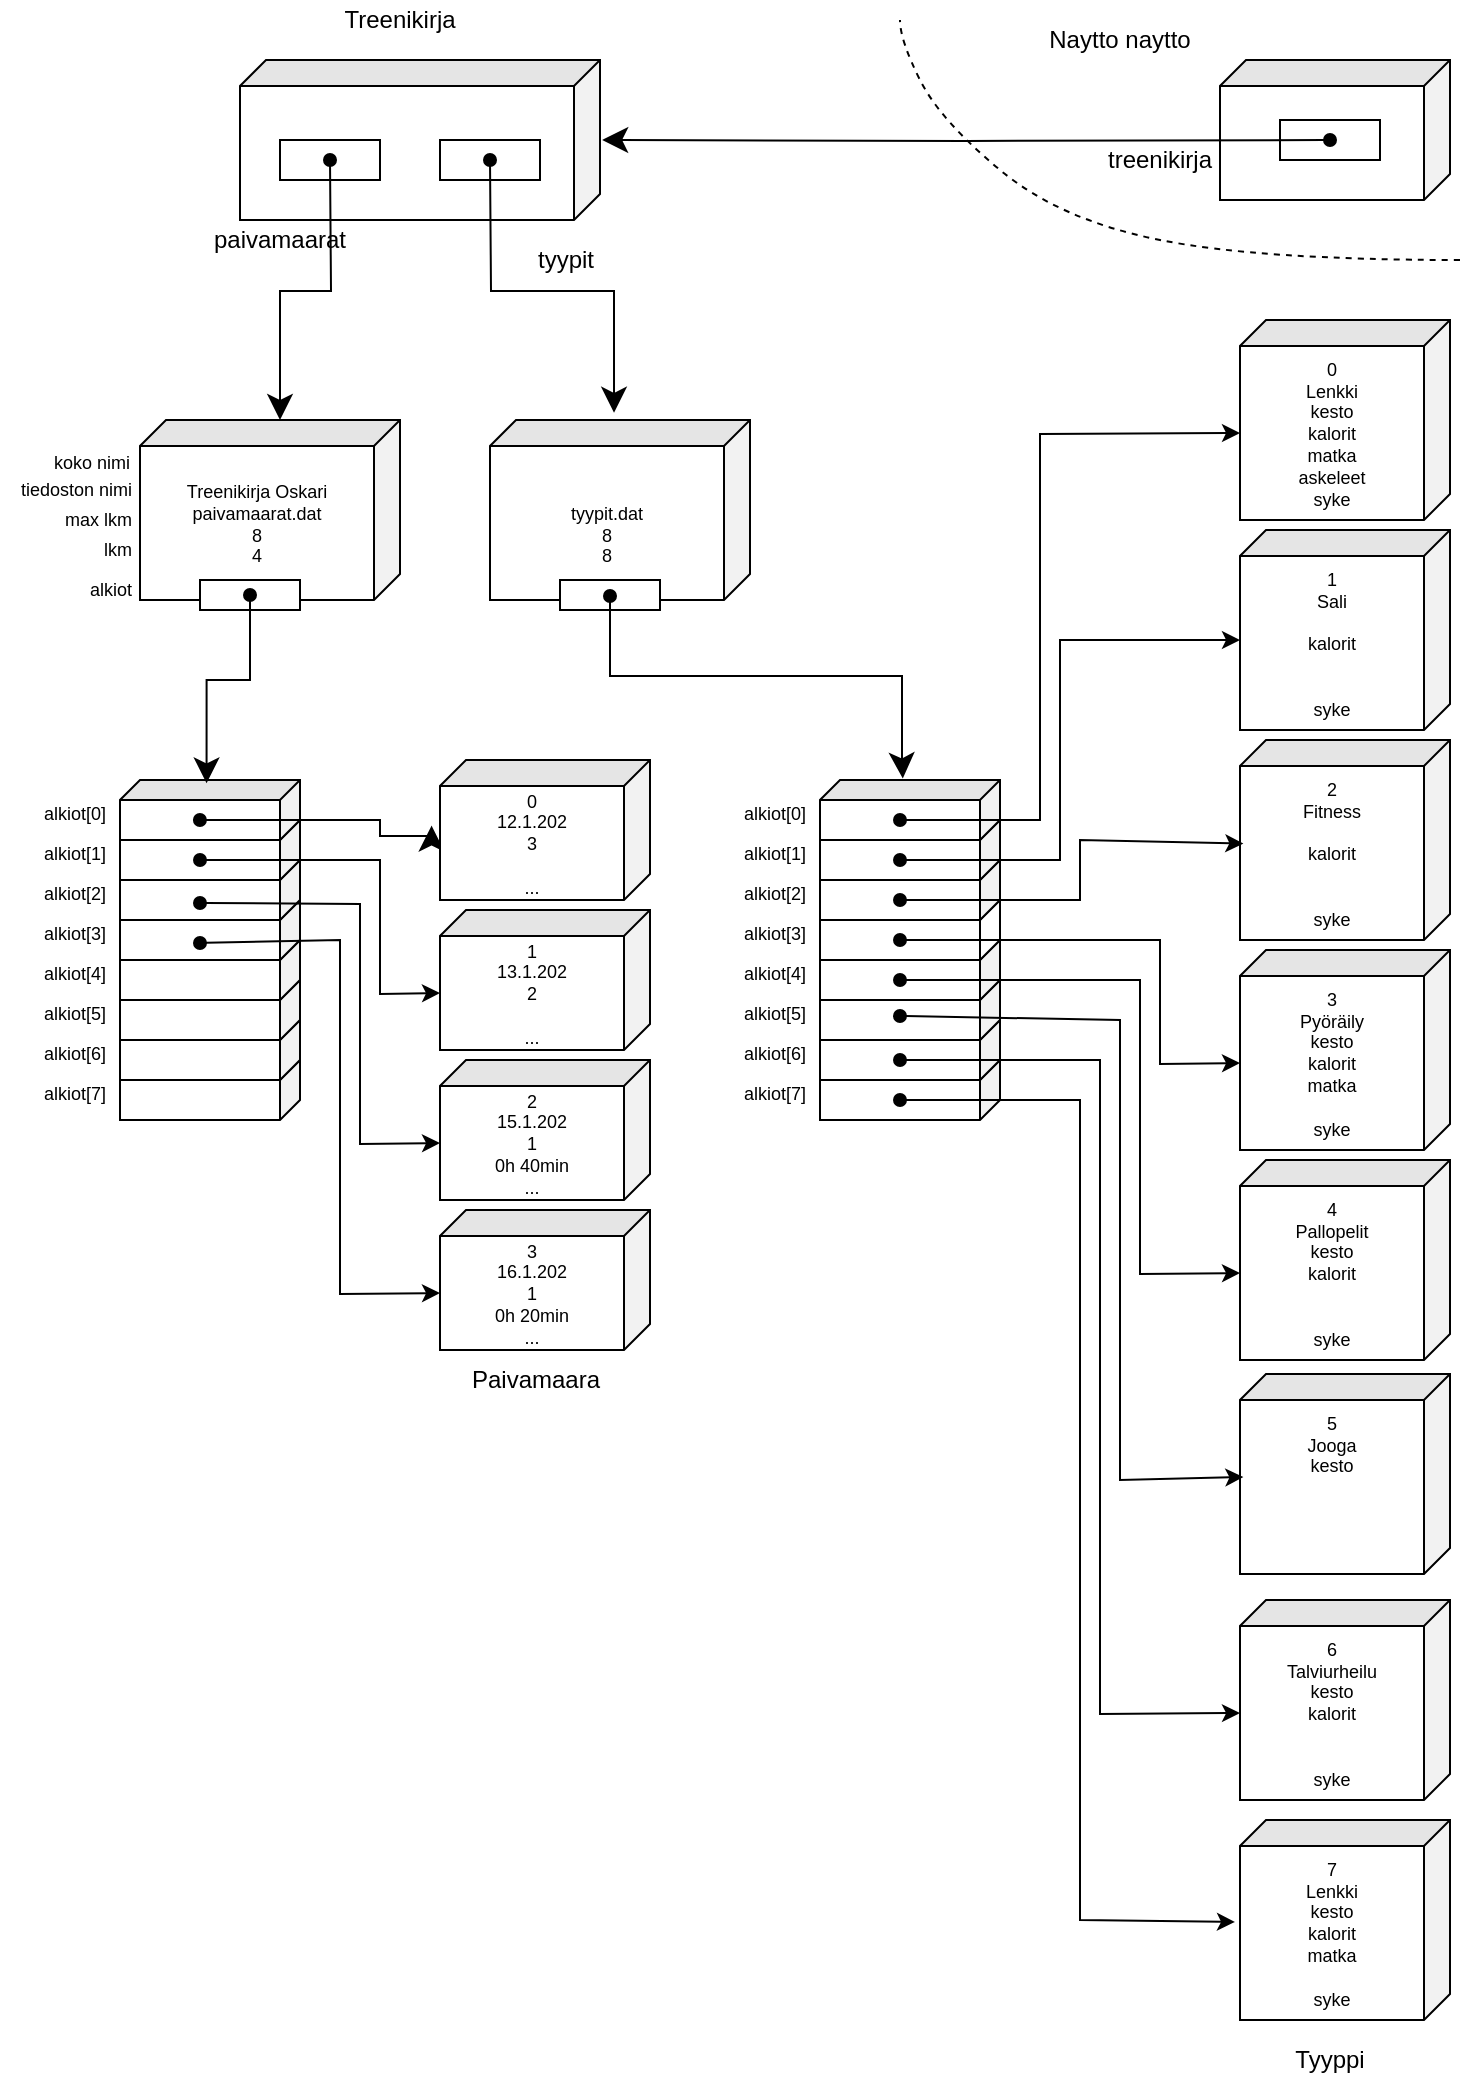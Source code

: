 <mxfile version="16.6.2"><diagram id="orME8zcyUKyfqHPPR5tm" name="Page-1"><mxGraphModel dx="650" dy="649" grid="1" gridSize="10" guides="1" tooltips="1" connect="1" arrows="1" fold="1" page="1" pageScale="1" pageWidth="1169" pageHeight="1654" math="0" shadow="0"><root><mxCell id="0"/><mxCell id="1" parent="0"/><mxCell id="YWsqdwyCYZtw8SByOCPM-5" value="" style="shape=cube;whiteSpace=wrap;html=1;boundedLbl=1;backgroundOutline=1;darkOpacity=0.05;darkOpacity2=0.1;rounded=1;shadow=0;glass=0;comic=0;fillColor=#ffffff;gradientColor=none;fontSize=9;fontColor=#000000;align=center;noLabel=0;perimeter=rectanglePerimeter;direction=south;size=10;" vertex="1" parent="1"><mxGeometry x="100" y="570" width="90" height="30" as="geometry"/></mxCell><mxCell id="YWsqdwyCYZtw8SByOCPM-6" value="" style="shape=cube;whiteSpace=wrap;html=1;boundedLbl=1;backgroundOutline=1;darkOpacity=0.05;darkOpacity2=0.1;rounded=1;shadow=0;glass=0;comic=0;fillColor=#ffffff;gradientColor=none;fontSize=9;fontColor=#000000;align=center;noLabel=0;perimeter=rectanglePerimeter;direction=south;size=10;" vertex="1" parent="1"><mxGeometry x="100" y="550" width="90" height="30" as="geometry"/></mxCell><mxCell id="YWsqdwyCYZtw8SByOCPM-7" value="" style="shape=cube;whiteSpace=wrap;html=1;boundedLbl=1;backgroundOutline=1;darkOpacity=0.05;darkOpacity2=0.1;rounded=1;shadow=0;glass=0;comic=0;fillColor=#ffffff;gradientColor=none;fontSize=9;fontColor=#000000;align=center;noLabel=0;perimeter=rectanglePerimeter;direction=south;size=10;" vertex="1" parent="1"><mxGeometry x="100" y="530" width="90" height="30" as="geometry"/></mxCell><mxCell id="YWsqdwyCYZtw8SByOCPM-8" value="" style="shape=cube;whiteSpace=wrap;html=1;boundedLbl=1;backgroundOutline=1;darkOpacity=0.05;darkOpacity2=0.1;rounded=1;shadow=0;glass=0;comic=0;fillColor=#ffffff;gradientColor=none;fontSize=9;fontColor=#000000;align=center;noLabel=0;perimeter=rectanglePerimeter;direction=south;size=10;" vertex="1" parent="1"><mxGeometry x="100" y="510" width="90" height="30" as="geometry"/></mxCell><mxCell id="YWsqdwyCYZtw8SByOCPM-9" value="&lt;font style=&quot;font-size: 9px;&quot;&gt;alkiot[4]&lt;/font&gt;" style="text;html=1;strokeColor=none;fillColor=none;align=left;verticalAlign=bottom;whiteSpace=wrap;rounded=0;shadow=0;glass=1;comic=0;fontSize=9;" vertex="1" parent="1"><mxGeometry x="60" y="525" width="40" height="10" as="geometry"/></mxCell><mxCell id="YWsqdwyCYZtw8SByOCPM-10" value="&lt;font style=&quot;font-size: 9px;&quot;&gt;alkiot[5]&lt;/font&gt;" style="text;html=1;strokeColor=none;fillColor=none;align=left;verticalAlign=bottom;whiteSpace=wrap;rounded=0;shadow=0;glass=1;comic=0;fontSize=9;" vertex="1" parent="1"><mxGeometry x="60" y="545" width="40" height="10" as="geometry"/></mxCell><mxCell id="YWsqdwyCYZtw8SByOCPM-11" value="&lt;font style=&quot;font-size: 9px;&quot;&gt;alkiot[6]&lt;/font&gt;" style="text;html=1;strokeColor=none;fillColor=none;align=left;verticalAlign=bottom;whiteSpace=wrap;rounded=0;shadow=0;glass=1;comic=0;fontSize=9;" vertex="1" parent="1"><mxGeometry x="60" y="565" width="40" height="10" as="geometry"/></mxCell><mxCell id="YWsqdwyCYZtw8SByOCPM-12" value="&lt;font style=&quot;font-size: 9px;&quot;&gt;alkiot[7]&lt;/font&gt;" style="text;html=1;strokeColor=none;fillColor=none;align=left;verticalAlign=bottom;whiteSpace=wrap;rounded=0;shadow=0;glass=1;comic=0;fontSize=9;" vertex="1" parent="1"><mxGeometry x="60" y="585" width="40" height="10" as="geometry"/></mxCell><mxCell id="YWsqdwyCYZtw8SByOCPM-13" value="" style="shape=cube;whiteSpace=wrap;html=1;boundedLbl=1;backgroundOutline=1;darkOpacity=0.05;darkOpacity2=0.1;rounded=1;shadow=0;glass=0;comic=0;fillColor=#ffffff;gradientColor=none;fontSize=9;fontColor=#000000;align=center;noLabel=0;perimeter=rectanglePerimeter;direction=south;size=10;" vertex="1" parent="1"><mxGeometry x="100" y="490" width="90" height="30" as="geometry"/></mxCell><mxCell id="YWsqdwyCYZtw8SByOCPM-14" value="" style="shape=cube;whiteSpace=wrap;html=1;boundedLbl=1;backgroundOutline=1;darkOpacity=0.05;darkOpacity2=0.1;rounded=1;shadow=0;glass=0;comic=0;fillColor=#ffffff;gradientColor=none;fontSize=9;fontColor=#000000;align=center;noLabel=0;perimeter=rectanglePerimeter;direction=south;size=10;" vertex="1" parent="1"><mxGeometry x="100" y="470" width="90" height="30" as="geometry"/></mxCell><mxCell id="YWsqdwyCYZtw8SByOCPM-15" value="" style="shape=cube;whiteSpace=wrap;html=1;boundedLbl=1;backgroundOutline=1;darkOpacity=0.05;darkOpacity2=0.1;rounded=1;shadow=0;glass=0;comic=0;fillColor=#ffffff;gradientColor=none;fontSize=9;fontColor=#000000;align=center;noLabel=0;perimeter=rectanglePerimeter;direction=south;size=10;" vertex="1" parent="1"><mxGeometry x="100" y="450" width="90" height="30" as="geometry"/></mxCell><mxCell id="YWsqdwyCYZtw8SByOCPM-16" value="" style="shape=cube;whiteSpace=wrap;html=1;boundedLbl=1;backgroundOutline=1;darkOpacity=0.05;darkOpacity2=0.1;rounded=1;shadow=0;glass=0;comic=0;fillColor=#ffffff;gradientColor=none;fontSize=9;fontColor=#000000;align=center;noLabel=0;perimeter=rectanglePerimeter;direction=south;size=13;" vertex="1" parent="1"><mxGeometry x="160" y="70" width="180" height="80" as="geometry"/></mxCell><mxCell id="YWsqdwyCYZtw8SByOCPM-17" value="Treenikirja Oskari&lt;br&gt;paivamaarat.dat&lt;br&gt;8&lt;br&gt;4" style="shape=cube;whiteSpace=wrap;html=1;boundedLbl=1;backgroundOutline=1;darkOpacity=0.05;darkOpacity2=0.1;rounded=1;shadow=0;glass=0;comic=0;fillColor=#ffffff;gradientColor=none;fontSize=9;fontColor=#000000;align=center;noLabel=0;perimeter=rectanglePerimeter;direction=south;size=13;" vertex="1" parent="1"><mxGeometry x="110" y="250" width="130" height="90" as="geometry"/></mxCell><mxCell id="YWsqdwyCYZtw8SByOCPM-18" value="Treenikirja" style="text;html=1;strokeColor=none;fillColor=none;align=center;verticalAlign=middle;whiteSpace=wrap;rounded=0;" vertex="1" parent="1"><mxGeometry x="220" y="40" width="40" height="20" as="geometry"/></mxCell><mxCell id="YWsqdwyCYZtw8SByOCPM-19" value="" style="rounded=0;whiteSpace=wrap;html=1;" vertex="1" parent="1"><mxGeometry x="180" y="110" width="50" height="20" as="geometry"/></mxCell><mxCell id="YWsqdwyCYZtw8SByOCPM-20" value="" style="rounded=0;whiteSpace=wrap;html=1;" vertex="1" parent="1"><mxGeometry x="260" y="110" width="50" height="20" as="geometry"/></mxCell><mxCell id="YWsqdwyCYZtw8SByOCPM-21" style="edgeStyle=orthogonalEdgeStyle;rounded=0;html=1;jettySize=auto;orthogonalLoop=1;endSize=10;startArrow=oval;startFill=1;entryX=-0.04;entryY=0.523;entryDx=0;entryDy=0;entryPerimeter=0;" edge="1" parent="1" target="YWsqdwyCYZtw8SByOCPM-23"><mxGeometry relative="1" as="geometry"><mxPoint x="370" y="210" as="targetPoint"/><mxPoint x="285" y="120" as="sourcePoint"/></mxGeometry></mxCell><mxCell id="YWsqdwyCYZtw8SByOCPM-22" style="edgeStyle=orthogonalEdgeStyle;rounded=0;html=1;jettySize=auto;orthogonalLoop=1;endSize=10;entryX=0;entryY=0;entryDx=0;entryDy=60;entryPerimeter=0;startArrow=oval;startFill=1;" edge="1" parent="1" target="YWsqdwyCYZtw8SByOCPM-17"><mxGeometry relative="1" as="geometry"><mxPoint x="674" y="308" as="targetPoint"/><mxPoint x="205" y="120" as="sourcePoint"/></mxGeometry></mxCell><mxCell id="YWsqdwyCYZtw8SByOCPM-23" value="&lt;br&gt;tyypit.dat&lt;br&gt;8&lt;br&gt;8" style="shape=cube;whiteSpace=wrap;html=1;boundedLbl=1;backgroundOutline=1;darkOpacity=0.05;darkOpacity2=0.1;rounded=1;shadow=0;glass=0;comic=0;fillColor=#ffffff;gradientColor=none;fontSize=9;fontColor=#000000;align=center;noLabel=0;perimeter=rectanglePerimeter;direction=south;size=13;" vertex="1" parent="1"><mxGeometry x="285" y="250" width="130" height="90" as="geometry"><mxRectangle x="265" y="220" width="130" height="70" as="alternateBounds"/></mxGeometry></mxCell><mxCell id="YWsqdwyCYZtw8SByOCPM-25" value="" style="shape=cube;whiteSpace=wrap;html=1;boundedLbl=1;backgroundOutline=1;darkOpacity=0.05;darkOpacity2=0.1;rounded=1;shadow=0;glass=0;comic=0;fillColor=#ffffff;gradientColor=none;fontSize=9;fontColor=#000000;align=center;noLabel=0;perimeter=rectanglePerimeter;direction=south;size=10;" vertex="1" parent="1"><mxGeometry x="100" y="430" width="90" height="30" as="geometry"/></mxCell><mxCell id="YWsqdwyCYZtw8SByOCPM-26" value="&lt;font style=&quot;font-size: 9px;&quot;&gt;alkiot[0]&lt;/font&gt;" style="text;html=1;strokeColor=none;fillColor=none;align=left;verticalAlign=bottom;whiteSpace=wrap;rounded=0;shadow=0;glass=1;comic=0;fontSize=9;" vertex="1" parent="1"><mxGeometry x="60" y="445" width="40" height="10" as="geometry"/></mxCell><mxCell id="YWsqdwyCYZtw8SByOCPM-27" value="&lt;font style=&quot;font-size: 9px;&quot;&gt;alkiot[1]&lt;/font&gt;" style="text;html=1;strokeColor=none;fillColor=none;align=left;verticalAlign=bottom;whiteSpace=wrap;rounded=0;shadow=0;glass=1;comic=0;fontSize=9;" vertex="1" parent="1"><mxGeometry x="60" y="465" width="40" height="10" as="geometry"/></mxCell><mxCell id="YWsqdwyCYZtw8SByOCPM-28" value="&lt;font style=&quot;font-size: 9px;&quot;&gt;alkiot[2]&lt;/font&gt;" style="text;html=1;strokeColor=none;fillColor=none;align=left;verticalAlign=bottom;whiteSpace=wrap;rounded=0;shadow=0;glass=1;comic=0;fontSize=9;" vertex="1" parent="1"><mxGeometry x="60" y="485" width="40" height="10" as="geometry"/></mxCell><mxCell id="YWsqdwyCYZtw8SByOCPM-29" value="&lt;font style=&quot;font-size: 9px;&quot;&gt;alkiot[3]&lt;/font&gt;" style="text;html=1;strokeColor=none;fillColor=none;align=left;verticalAlign=bottom;whiteSpace=wrap;rounded=0;shadow=0;glass=1;comic=0;fontSize=9;" vertex="1" parent="1"><mxGeometry x="60" y="505" width="40" height="10" as="geometry"/></mxCell><mxCell id="YWsqdwyCYZtw8SByOCPM-32" value="2&lt;br&gt;15.1.202&lt;br&gt;1&lt;br&gt;0h 40min&lt;br&gt;..." style="shape=cube;whiteSpace=wrap;html=1;boundedLbl=1;backgroundOutline=1;darkOpacity=0.05;darkOpacity2=0.1;rounded=1;shadow=0;glass=0;comic=0;fillColor=#ffffff;gradientColor=none;fontSize=9;fontColor=#000000;align=center;noLabel=0;perimeter=rectanglePerimeter;direction=south;size=13;" vertex="1" parent="1"><mxGeometry x="260" y="570" width="105" height="70" as="geometry"/></mxCell><mxCell id="YWsqdwyCYZtw8SByOCPM-33" style="edgeStyle=orthogonalEdgeStyle;rounded=0;html=1;jettySize=auto;orthogonalLoop=1;endSize=10;entryX=0.504;entryY=1.016;entryDx=0;entryDy=0;entryPerimeter=0;startArrow=oval;startFill=1;exitX=0.667;exitY=0.556;exitDx=0;exitDy=0;exitPerimeter=0;" edge="1" parent="1" source="YWsqdwyCYZtw8SByOCPM-25"><mxGeometry relative="1" as="geometry"><mxPoint x="255.82" y="452.8" as="targetPoint"/><mxPoint x="262.5" y="355" as="sourcePoint"/><Array as="points"><mxPoint x="230" y="450"/><mxPoint x="230" y="458"/></Array></mxGeometry></mxCell><mxCell id="YWsqdwyCYZtw8SByOCPM-35" value="Paivamaara" style="text;html=1;strokeColor=none;fillColor=none;align=center;verticalAlign=middle;whiteSpace=wrap;rounded=0;" vertex="1" parent="1"><mxGeometry x="287.5" y="720" width="40" height="20" as="geometry"/></mxCell><mxCell id="YWsqdwyCYZtw8SByOCPM-36" value="koko nimi" style="text;resizable=0;points=[];autosize=1;align=right;verticalAlign=middle;spacingTop=2;fontSize=9;fontColor=#000000;spacing=0;spacingRight=5;" vertex="1" parent="1"><mxGeometry x="60" y="265" width="50" height="10" as="geometry"/></mxCell><mxCell id="YWsqdwyCYZtw8SByOCPM-37" value="tiedoston nimi" style="text;html=1;resizable=0;points=[];autosize=1;align=right;verticalAlign=middle;spacingTop=0;fontSize=9;fontColor=#000000;spacing=0;spacingRight=5;" vertex="1" parent="1"><mxGeometry x="40" y="280" width="70" height="10" as="geometry"/></mxCell><mxCell id="YWsqdwyCYZtw8SByOCPM-38" value="max lkm" style="text;html=1;resizable=0;points=[];autosize=1;align=right;verticalAlign=middle;spacingTop=0;fontSize=9;fontColor=#000000;spacing=0;spacingRight=5;" vertex="1" parent="1"><mxGeometry x="60" y="295" width="50" height="10" as="geometry"/></mxCell><mxCell id="YWsqdwyCYZtw8SByOCPM-39" value="lkm" style="text;html=1;resizable=0;points=[];autosize=1;align=right;verticalAlign=middle;spacingTop=0;fontSize=9;fontColor=#000000;spacing=0;spacingRight=5;" vertex="1" parent="1"><mxGeometry x="80" y="310" width="30" height="10" as="geometry"/></mxCell><mxCell id="YWsqdwyCYZtw8SByOCPM-40" value="alkiot" style="text;html=1;resizable=0;points=[];autosize=1;align=right;verticalAlign=middle;spacingTop=0;fontSize=9;fontColor=#000000;spacing=0;spacingRight=5;" vertex="1" parent="1"><mxGeometry x="70" y="330" width="40" height="10" as="geometry"/></mxCell><mxCell id="YWsqdwyCYZtw8SByOCPM-41" value="" style="rounded=0;whiteSpace=wrap;html=1;shadow=0;glass=0;comic=0;fontSize=10;align=left;fillColor=#ffffff;strokeColor=#000000;" vertex="1" parent="1"><mxGeometry x="140" y="330" width="50" height="15" as="geometry"/></mxCell><mxCell id="YWsqdwyCYZtw8SByOCPM-42" style="edgeStyle=orthogonalEdgeStyle;rounded=0;html=1;jettySize=auto;orthogonalLoop=1;endSize=10;startArrow=oval;startFill=1;entryX=0.056;entryY=0.519;entryDx=0;entryDy=0;entryPerimeter=0;exitX=0.5;exitY=0.5;exitDx=0;exitDy=0;exitPerimeter=0;" edge="1" parent="1" source="YWsqdwyCYZtw8SByOCPM-41" target="YWsqdwyCYZtw8SByOCPM-25"><mxGeometry relative="1" as="geometry"><mxPoint x="150" y="400" as="targetPoint"/><mxPoint x="165" y="350" as="sourcePoint"/><Array as="points"><mxPoint x="165" y="380"/><mxPoint x="143" y="380"/></Array></mxGeometry></mxCell><mxCell id="YWsqdwyCYZtw8SByOCPM-43" value="" style="shape=cube;whiteSpace=wrap;html=1;boundedLbl=1;backgroundOutline=1;darkOpacity=0.05;darkOpacity2=0.1;rounded=1;shadow=0;glass=0;comic=0;fillColor=#ffffff;gradientColor=none;fontSize=9;fontColor=#000000;align=center;noLabel=0;perimeter=rectanglePerimeter;direction=south;size=10;" vertex="1" parent="1"><mxGeometry x="450" y="570" width="90" height="30" as="geometry"/></mxCell><mxCell id="YWsqdwyCYZtw8SByOCPM-44" value="" style="shape=cube;whiteSpace=wrap;html=1;boundedLbl=1;backgroundOutline=1;darkOpacity=0.05;darkOpacity2=0.1;rounded=1;shadow=0;glass=0;comic=0;fillColor=#ffffff;gradientColor=none;fontSize=9;fontColor=#000000;align=center;noLabel=0;perimeter=rectanglePerimeter;direction=south;size=10;" vertex="1" parent="1"><mxGeometry x="450" y="550" width="90" height="30" as="geometry"/></mxCell><mxCell id="YWsqdwyCYZtw8SByOCPM-45" value="" style="shape=cube;whiteSpace=wrap;html=1;boundedLbl=1;backgroundOutline=1;darkOpacity=0.05;darkOpacity2=0.1;rounded=1;shadow=0;glass=0;comic=0;fillColor=#ffffff;gradientColor=none;fontSize=9;fontColor=#000000;align=center;noLabel=0;perimeter=rectanglePerimeter;direction=south;size=10;" vertex="1" parent="1"><mxGeometry x="450" y="530" width="90" height="30" as="geometry"/></mxCell><mxCell id="YWsqdwyCYZtw8SByOCPM-46" value="" style="shape=cube;whiteSpace=wrap;html=1;boundedLbl=1;backgroundOutline=1;darkOpacity=0.05;darkOpacity2=0.1;rounded=1;shadow=0;glass=0;comic=0;fillColor=#ffffff;gradientColor=none;fontSize=9;fontColor=#000000;align=center;noLabel=0;perimeter=rectanglePerimeter;direction=south;size=10;" vertex="1" parent="1"><mxGeometry x="450" y="510" width="90" height="30" as="geometry"/></mxCell><mxCell id="YWsqdwyCYZtw8SByOCPM-47" value="&lt;font style=&quot;font-size: 9px;&quot;&gt;alkiot[4]&lt;/font&gt;" style="text;html=1;strokeColor=none;fillColor=none;align=left;verticalAlign=bottom;whiteSpace=wrap;rounded=0;shadow=0;glass=1;comic=0;fontSize=9;" vertex="1" parent="1"><mxGeometry x="410" y="525" width="40" height="10" as="geometry"/></mxCell><mxCell id="YWsqdwyCYZtw8SByOCPM-48" value="&lt;font style=&quot;font-size: 9px;&quot;&gt;alkiot[5]&lt;/font&gt;" style="text;html=1;strokeColor=none;fillColor=none;align=left;verticalAlign=bottom;whiteSpace=wrap;rounded=0;shadow=0;glass=1;comic=0;fontSize=9;" vertex="1" parent="1"><mxGeometry x="410" y="545" width="40" height="10" as="geometry"/></mxCell><mxCell id="YWsqdwyCYZtw8SByOCPM-49" value="&lt;font style=&quot;font-size: 9px;&quot;&gt;alkiot[6]&lt;/font&gt;" style="text;html=1;strokeColor=none;fillColor=none;align=left;verticalAlign=bottom;whiteSpace=wrap;rounded=0;shadow=0;glass=1;comic=0;fontSize=9;" vertex="1" parent="1"><mxGeometry x="410" y="565" width="40" height="10" as="geometry"/></mxCell><mxCell id="YWsqdwyCYZtw8SByOCPM-50" value="&lt;font style=&quot;font-size: 9px;&quot;&gt;alkiot[7]&lt;/font&gt;" style="text;html=1;strokeColor=none;fillColor=none;align=left;verticalAlign=bottom;whiteSpace=wrap;rounded=0;shadow=0;glass=1;comic=0;fontSize=9;" vertex="1" parent="1"><mxGeometry x="410" y="585" width="40" height="10" as="geometry"/></mxCell><mxCell id="YWsqdwyCYZtw8SByOCPM-51" value="" style="verticalAlign=middle;align=center;shape=cube;size=10;direction=south;html=1;rounded=1;shadow=0;glass=0;comic=0;gradientColor=none;fontSize=9;" vertex="1" parent="1"><mxGeometry x="450" y="490" width="90" height="30" as="geometry"/></mxCell><mxCell id="YWsqdwyCYZtw8SByOCPM-52" value="" style="shape=cube;whiteSpace=wrap;html=1;boundedLbl=1;backgroundOutline=1;darkOpacity=0.05;darkOpacity2=0.1;rounded=1;shadow=0;glass=0;comic=0;fillColor=#ffffff;gradientColor=none;fontSize=9;fontColor=#000000;align=center;noLabel=0;perimeter=rectanglePerimeter;direction=south;size=10;" vertex="1" parent="1"><mxGeometry x="450" y="470" width="90" height="30" as="geometry"/></mxCell><mxCell id="YWsqdwyCYZtw8SByOCPM-53" value="" style="shape=cube;whiteSpace=wrap;html=1;boundedLbl=1;backgroundOutline=1;darkOpacity=0.05;darkOpacity2=0.1;rounded=1;shadow=0;glass=0;comic=0;fillColor=#ffffff;gradientColor=none;fontSize=9;fontColor=#000000;align=center;noLabel=0;perimeter=rectanglePerimeter;direction=south;size=10;" vertex="1" parent="1"><mxGeometry x="450" y="450" width="90" height="30" as="geometry"/></mxCell><mxCell id="YWsqdwyCYZtw8SByOCPM-55" value="" style="shape=cube;whiteSpace=wrap;html=1;boundedLbl=1;backgroundOutline=1;darkOpacity=0.05;darkOpacity2=0.1;rounded=1;shadow=0;glass=0;comic=0;fillColor=#ffffff;gradientColor=none;fontSize=9;fontColor=#000000;align=center;noLabel=0;perimeter=rectanglePerimeter;direction=south;size=10;" vertex="1" parent="1"><mxGeometry x="450" y="430" width="90" height="30" as="geometry"/></mxCell><mxCell id="YWsqdwyCYZtw8SByOCPM-56" value="&lt;font style=&quot;font-size: 9px;&quot;&gt;alkiot[0]&lt;/font&gt;" style="text;html=1;strokeColor=none;fillColor=none;align=left;verticalAlign=bottom;whiteSpace=wrap;rounded=0;shadow=0;glass=1;comic=0;fontSize=9;" vertex="1" parent="1"><mxGeometry x="410" y="445" width="40" height="10" as="geometry"/></mxCell><mxCell id="YWsqdwyCYZtw8SByOCPM-57" value="&lt;font style=&quot;font-size: 9px;&quot;&gt;alkiot[1]&lt;/font&gt;" style="text;html=1;strokeColor=none;fillColor=none;align=left;verticalAlign=bottom;whiteSpace=wrap;rounded=0;shadow=0;glass=1;comic=0;fontSize=9;" vertex="1" parent="1"><mxGeometry x="410" y="465" width="40" height="10" as="geometry"/></mxCell><mxCell id="YWsqdwyCYZtw8SByOCPM-58" value="&lt;font style=&quot;font-size: 9px;&quot;&gt;alkiot[2]&lt;/font&gt;" style="text;html=1;strokeColor=none;fillColor=none;align=left;verticalAlign=bottom;whiteSpace=wrap;rounded=0;shadow=0;glass=1;comic=0;fontSize=9;" vertex="1" parent="1"><mxGeometry x="410" y="485" width="40" height="10" as="geometry"/></mxCell><mxCell id="YWsqdwyCYZtw8SByOCPM-59" value="&lt;font style=&quot;font-size: 9px;&quot;&gt;alkiot[3]&lt;/font&gt;" style="text;html=1;strokeColor=none;fillColor=none;align=left;verticalAlign=bottom;whiteSpace=wrap;rounded=0;shadow=0;glass=1;comic=0;fontSize=9;" vertex="1" parent="1"><mxGeometry x="410" y="505" width="40" height="10" as="geometry"/></mxCell><mxCell id="YWsqdwyCYZtw8SByOCPM-60" value="&lt;div&gt;0&lt;/div&gt;&lt;div&gt;Lenkki&lt;br&gt;&lt;/div&gt;kesto&lt;br&gt;kalorit&lt;br&gt;&lt;div&gt;matka&lt;/div&gt;&lt;div&gt;askeleet&lt;/div&gt;&lt;div&gt;syke&lt;br&gt;&lt;/div&gt;" style="shape=cube;whiteSpace=wrap;html=1;boundedLbl=1;backgroundOutline=1;darkOpacity=0.05;darkOpacity2=0.1;rounded=1;shadow=0;glass=0;comic=0;fillColor=#ffffff;gradientColor=none;fontSize=9;fontColor=#000000;align=center;noLabel=0;perimeter=rectanglePerimeter;direction=south;size=13;" vertex="1" parent="1"><mxGeometry x="660" y="200" width="105" height="100" as="geometry"/></mxCell><mxCell id="YWsqdwyCYZtw8SByOCPM-61" value="1&lt;br&gt;Sali&lt;br&gt;&lt;div&gt;&lt;br&gt;&lt;/div&gt;&lt;div&gt;kalorit&lt;br&gt;&lt;/div&gt;&lt;div&gt;&lt;br&gt;&lt;/div&gt;&lt;div&gt;&lt;br&gt;&lt;/div&gt;&lt;div&gt;syke&lt;br&gt;&lt;/div&gt;" style="shape=cube;whiteSpace=wrap;html=1;boundedLbl=1;backgroundOutline=1;darkOpacity=0.05;darkOpacity2=0.1;rounded=1;shadow=0;glass=0;comic=0;fillColor=#ffffff;gradientColor=none;fontSize=9;fontColor=#000000;align=center;noLabel=0;perimeter=rectanglePerimeter;direction=south;size=13;" vertex="1" parent="1"><mxGeometry x="660" y="305" width="105" height="100" as="geometry"/></mxCell><mxCell id="YWsqdwyCYZtw8SByOCPM-65" value="Tyyppi" style="text;html=1;strokeColor=none;fillColor=none;align=center;verticalAlign=middle;whiteSpace=wrap;rounded=0;" vertex="1" parent="1"><mxGeometry x="671" y="1060" width="68" height="20" as="geometry"/></mxCell><mxCell id="YWsqdwyCYZtw8SByOCPM-66" value="" style="shape=cube;whiteSpace=wrap;html=1;boundedLbl=1;backgroundOutline=1;darkOpacity=0.05;darkOpacity2=0.1;rounded=1;shadow=0;glass=0;comic=0;fillColor=#ffffff;gradientColor=none;fontSize=9;fontColor=#000000;align=center;noLabel=0;perimeter=rectanglePerimeter;direction=south;size=13;" vertex="1" parent="1"><mxGeometry x="650" y="70" width="115" height="70" as="geometry"><mxRectangle x="265" y="220" width="130" height="70" as="alternateBounds"/></mxGeometry></mxCell><mxCell id="YWsqdwyCYZtw8SByOCPM-67" value="" style="rounded=0;whiteSpace=wrap;html=1;" vertex="1" parent="1"><mxGeometry x="680" y="100" width="50" height="20" as="geometry"/></mxCell><mxCell id="YWsqdwyCYZtw8SByOCPM-68" style="edgeStyle=orthogonalEdgeStyle;rounded=0;html=1;jettySize=auto;orthogonalLoop=1;endSize=10;startArrow=oval;startFill=1;entryX=0.5;entryY=-0.006;entryDx=0;entryDy=0;entryPerimeter=0;" edge="1" parent="1" target="YWsqdwyCYZtw8SByOCPM-16"><mxGeometry relative="1" as="geometry"><mxPoint x="357.345" y="255.966" as="targetPoint"/><mxPoint x="705" y="110" as="sourcePoint"/></mxGeometry></mxCell><mxCell id="YWsqdwyCYZtw8SByOCPM-69" value="Naytto naytto" style="text;html=1;strokeColor=none;fillColor=none;align=center;verticalAlign=middle;whiteSpace=wrap;rounded=0;" vertex="1" parent="1"><mxGeometry x="560" y="50" width="80" height="20" as="geometry"/></mxCell><mxCell id="YWsqdwyCYZtw8SByOCPM-70" value="treenikirja" style="text;html=1;strokeColor=none;fillColor=none;align=center;verticalAlign=middle;whiteSpace=wrap;rounded=0;" vertex="1" parent="1"><mxGeometry x="600" y="110" width="40" height="20" as="geometry"/></mxCell><mxCell id="YWsqdwyCYZtw8SByOCPM-71" value="paivamaarat" style="text;html=1;strokeColor=none;fillColor=none;align=center;verticalAlign=middle;whiteSpace=wrap;rounded=0;" vertex="1" parent="1"><mxGeometry x="160" y="150" width="40" height="20" as="geometry"/></mxCell><mxCell id="YWsqdwyCYZtw8SByOCPM-72" value="tyypit" style="text;html=1;strokeColor=none;fillColor=none;align=center;verticalAlign=middle;whiteSpace=wrap;rounded=0;" vertex="1" parent="1"><mxGeometry x="287.5" y="160" width="70" height="20" as="geometry"/></mxCell><mxCell id="YWsqdwyCYZtw8SByOCPM-79" value="" style="curved=1;endArrow=none;html=1;fontSize=9;fontColor=#000000;dashed=1;endFill=0;" edge="1" parent="1"><mxGeometry width="50" height="50" relative="1" as="geometry"><mxPoint x="770" y="170" as="sourcePoint"/><mxPoint x="490" y="50" as="targetPoint"/><Array as="points"><mxPoint x="670" y="170"/><mxPoint x="570" y="150"/><mxPoint x="510" y="100"/><mxPoint x="490" y="60"/><mxPoint x="490" y="50"/></Array></mxGeometry></mxCell><mxCell id="YWsqdwyCYZtw8SByOCPM-80" value="" style="rounded=0;whiteSpace=wrap;html=1;shadow=0;glass=0;comic=0;fontSize=10;align=left;fillColor=#ffffff;strokeColor=#000000;" vertex="1" parent="1"><mxGeometry x="320" y="330" width="50" height="15" as="geometry"/></mxCell><mxCell id="YWsqdwyCYZtw8SByOCPM-81" style="edgeStyle=orthogonalEdgeStyle;rounded=0;html=1;jettySize=auto;orthogonalLoop=1;endSize=10;startArrow=oval;startFill=1;entryX=-0.026;entryY=0.54;entryDx=0;entryDy=0;entryPerimeter=0;" edge="1" parent="1" target="YWsqdwyCYZtw8SByOCPM-55"><mxGeometry relative="1" as="geometry"><mxPoint x="500" y="420" as="targetPoint"/><mxPoint x="345" y="338" as="sourcePoint"/><Array as="points"><mxPoint x="345" y="378"/><mxPoint x="491" y="378"/><mxPoint x="491" y="420"/></Array></mxGeometry></mxCell><mxCell id="YWsqdwyCYZtw8SByOCPM-82" value="0&lt;br&gt;12.1.202&lt;br&gt;3&lt;br&gt;&lt;br&gt;..." style="shape=cube;whiteSpace=wrap;html=1;boundedLbl=1;backgroundOutline=1;darkOpacity=0.05;darkOpacity2=0.1;rounded=1;shadow=0;glass=0;comic=0;fillColor=#ffffff;gradientColor=none;fontSize=9;fontColor=#000000;align=center;noLabel=0;perimeter=rectanglePerimeter;direction=south;size=13;" vertex="1" parent="1"><mxGeometry x="260" y="420" width="105" height="70" as="geometry"/></mxCell><mxCell id="YWsqdwyCYZtw8SByOCPM-83" value="1&lt;br&gt;13.1.202&lt;br&gt;2&lt;br&gt;&lt;br&gt;..." style="shape=cube;whiteSpace=wrap;html=1;boundedLbl=1;backgroundOutline=1;darkOpacity=0.05;darkOpacity2=0.1;rounded=1;shadow=0;glass=0;comic=0;fillColor=#ffffff;gradientColor=none;fontSize=9;fontColor=#000000;align=center;noLabel=0;perimeter=rectanglePerimeter;direction=south;size=13;" vertex="1" parent="1"><mxGeometry x="260" y="495" width="105" height="70" as="geometry"/></mxCell><mxCell id="YWsqdwyCYZtw8SByOCPM-84" value="3&lt;br&gt;16.1.202&lt;br&gt;1&lt;br&gt;0h 20min&lt;br&gt;..." style="shape=cube;whiteSpace=wrap;html=1;boundedLbl=1;backgroundOutline=1;darkOpacity=0.05;darkOpacity2=0.1;rounded=1;shadow=0;glass=0;comic=0;fillColor=#ffffff;gradientColor=none;fontSize=9;fontColor=#000000;align=center;noLabel=0;perimeter=rectanglePerimeter;direction=south;size=13;" vertex="1" parent="1"><mxGeometry x="260" y="645" width="105" height="70" as="geometry"/></mxCell><mxCell id="YWsqdwyCYZtw8SByOCPM-86" value="" style="endArrow=classic;html=1;rounded=0;entryX=0;entryY=0;entryDx=41.5;entryDy=105;entryPerimeter=0;startArrow=oval;startFill=1;" edge="1" parent="1" target="YWsqdwyCYZtw8SByOCPM-83"><mxGeometry width="50" height="50" relative="1" as="geometry"><mxPoint x="140" y="470" as="sourcePoint"/><mxPoint x="190" y="470" as="targetPoint"/><Array as="points"><mxPoint x="230" y="470"/><mxPoint x="230" y="537"/></Array></mxGeometry></mxCell><mxCell id="YWsqdwyCYZtw8SByOCPM-87" value="" style="endArrow=classic;html=1;rounded=0;exitX=0;exitY=0.533;exitDx=0;exitDy=0;exitPerimeter=0;entryX=0;entryY=0;entryDx=41.5;entryDy=105;entryPerimeter=0;startArrow=oval;startFill=1;" edge="1" parent="1" target="YWsqdwyCYZtw8SByOCPM-32"><mxGeometry width="50" height="50" relative="1" as="geometry"><mxPoint x="140.0" y="491.5" as="sourcePoint"/><mxPoint x="257.97" y="558" as="targetPoint"/><Array as="points"><mxPoint x="220" y="492"/><mxPoint x="220" y="612"/></Array></mxGeometry></mxCell><mxCell id="YWsqdwyCYZtw8SByOCPM-88" value="" style="endArrow=classic;html=1;rounded=0;exitX=0;exitY=0.533;exitDx=0;exitDy=0;exitPerimeter=0;entryX=0;entryY=0;entryDx=41.5;entryDy=105;entryPerimeter=0;startArrow=oval;startFill=1;" edge="1" parent="1" target="YWsqdwyCYZtw8SByOCPM-84"><mxGeometry width="50" height="50" relative="1" as="geometry"><mxPoint x="140.0" y="511.5" as="sourcePoint"/><mxPoint x="257.97" y="578" as="targetPoint"/><Array as="points"><mxPoint x="210" y="510"/><mxPoint x="210" y="687"/></Array></mxGeometry></mxCell><mxCell id="YWsqdwyCYZtw8SByOCPM-89" value="&lt;div&gt;2&lt;br&gt;&lt;/div&gt;&lt;div&gt;Fitness&lt;br&gt;&lt;/div&gt;&lt;br&gt;kalorit&lt;br&gt;&lt;div&gt;&lt;br&gt;&lt;/div&gt;&lt;div&gt;&lt;br&gt;&lt;/div&gt;&lt;div&gt;syke&lt;br&gt;&lt;/div&gt;" style="shape=cube;whiteSpace=wrap;html=1;boundedLbl=1;backgroundOutline=1;darkOpacity=0.05;darkOpacity2=0.1;rounded=1;shadow=0;glass=0;comic=0;fillColor=#ffffff;gradientColor=none;fontSize=9;fontColor=#000000;align=center;noLabel=0;perimeter=rectanglePerimeter;direction=south;size=13;" vertex="1" parent="1"><mxGeometry x="660" y="410" width="105" height="100" as="geometry"/></mxCell><mxCell id="YWsqdwyCYZtw8SByOCPM-90" value="&lt;div&gt;3&lt;br&gt;&lt;/div&gt;&lt;div&gt;Pyöräily&lt;br&gt;&lt;/div&gt;kesto&lt;br&gt;kalorit&lt;br&gt;&lt;div&gt;matka&lt;/div&gt;&lt;div&gt;&lt;br&gt;&lt;/div&gt;&lt;div&gt;syke&lt;br&gt;&lt;/div&gt;" style="shape=cube;whiteSpace=wrap;html=1;boundedLbl=1;backgroundOutline=1;darkOpacity=0.05;darkOpacity2=0.1;rounded=1;shadow=0;glass=0;comic=0;fillColor=#ffffff;gradientColor=none;fontSize=9;fontColor=#000000;align=center;noLabel=0;perimeter=rectanglePerimeter;direction=south;size=13;" vertex="1" parent="1"><mxGeometry x="660" y="515" width="105" height="100" as="geometry"/></mxCell><mxCell id="YWsqdwyCYZtw8SByOCPM-91" value="&lt;div&gt;4&lt;br&gt;&lt;/div&gt;&lt;div&gt;Pallopelit&lt;br&gt;&lt;/div&gt;kesto&lt;br&gt;kalorit&lt;br&gt;&lt;div&gt;&lt;br&gt;&lt;/div&gt;&lt;div&gt;&lt;br&gt;&lt;/div&gt;&lt;div&gt;syke&lt;br&gt;&lt;/div&gt;" style="shape=cube;whiteSpace=wrap;html=1;boundedLbl=1;backgroundOutline=1;darkOpacity=0.05;darkOpacity2=0.1;rounded=1;shadow=0;glass=0;comic=0;fillColor=#ffffff;gradientColor=none;fontSize=9;fontColor=#000000;align=center;noLabel=0;perimeter=rectanglePerimeter;direction=south;size=13;" vertex="1" parent="1"><mxGeometry x="660" y="620" width="105" height="100" as="geometry"/></mxCell><mxCell id="YWsqdwyCYZtw8SByOCPM-92" value="&lt;div&gt;5&lt;br&gt;&lt;/div&gt;&lt;div&gt;Jooga&lt;br&gt;&lt;/div&gt;kesto&lt;br&gt;&lt;br&gt;&lt;div&gt;&lt;br&gt;&lt;/div&gt;&lt;div&gt;&lt;br&gt;&lt;/div&gt;&lt;div&gt;&lt;br&gt;&lt;/div&gt;" style="shape=cube;whiteSpace=wrap;html=1;boundedLbl=1;backgroundOutline=1;darkOpacity=0.05;darkOpacity2=0.1;rounded=1;shadow=0;glass=0;comic=0;fillColor=#ffffff;gradientColor=none;fontSize=9;fontColor=#000000;align=center;noLabel=0;perimeter=rectanglePerimeter;direction=south;size=13;" vertex="1" parent="1"><mxGeometry x="660" y="727" width="105" height="100" as="geometry"/></mxCell><mxCell id="YWsqdwyCYZtw8SByOCPM-93" value="&lt;div&gt;6&lt;br&gt;&lt;/div&gt;&lt;div&gt;Talviurheilu&lt;br&gt;&lt;/div&gt;kesto&lt;br&gt;kalorit&lt;br&gt;&lt;div&gt;&lt;br&gt;&lt;/div&gt;&lt;div&gt;&lt;br&gt;&lt;/div&gt;&lt;div&gt;syke&lt;br&gt;&lt;/div&gt;" style="shape=cube;whiteSpace=wrap;html=1;boundedLbl=1;backgroundOutline=1;darkOpacity=0.05;darkOpacity2=0.1;rounded=1;shadow=0;glass=0;comic=0;fillColor=#ffffff;gradientColor=none;fontSize=9;fontColor=#000000;align=center;noLabel=0;perimeter=rectanglePerimeter;direction=south;size=13;" vertex="1" parent="1"><mxGeometry x="660" y="840" width="105" height="100" as="geometry"/></mxCell><mxCell id="YWsqdwyCYZtw8SByOCPM-94" value="&lt;div&gt;7&lt;br&gt;&lt;/div&gt;&lt;div&gt;Lenkki&lt;br&gt;&lt;/div&gt;kesto&lt;br&gt;kalorit&lt;br&gt;&lt;div&gt;matka&lt;/div&gt;&lt;div&gt;&lt;br&gt;&lt;/div&gt;&lt;div&gt;syke&lt;br&gt;&lt;/div&gt;" style="shape=cube;whiteSpace=wrap;html=1;boundedLbl=1;backgroundOutline=1;darkOpacity=0.05;darkOpacity2=0.1;rounded=1;shadow=0;glass=0;comic=0;fillColor=#ffffff;gradientColor=none;fontSize=9;fontColor=#000000;align=center;noLabel=0;perimeter=rectanglePerimeter;direction=south;size=13;" vertex="1" parent="1"><mxGeometry x="660" y="950" width="105" height="100" as="geometry"/></mxCell><mxCell id="YWsqdwyCYZtw8SByOCPM-95" value="" style="endArrow=classic;html=1;rounded=0;startArrow=oval;startFill=1;entryX=0;entryY=0;entryDx=56.5;entryDy=105;entryPerimeter=0;" edge="1" parent="1" target="YWsqdwyCYZtw8SByOCPM-60"><mxGeometry width="50" height="50" relative="1" as="geometry"><mxPoint x="490" y="450" as="sourcePoint"/><mxPoint x="630" y="390" as="targetPoint"/><Array as="points"><mxPoint x="560" y="450"/><mxPoint x="560" y="257"/></Array></mxGeometry></mxCell><mxCell id="YWsqdwyCYZtw8SByOCPM-97" value="" style="endArrow=classic;html=1;rounded=0;startArrow=oval;startFill=1;" edge="1" parent="1"><mxGeometry width="50" height="50" relative="1" as="geometry"><mxPoint x="490" y="470" as="sourcePoint"/><mxPoint x="660" y="360" as="targetPoint"/><Array as="points"><mxPoint x="570" y="470"/><mxPoint x="570" y="360"/></Array></mxGeometry></mxCell><mxCell id="YWsqdwyCYZtw8SByOCPM-98" value="" style="endArrow=classic;html=1;rounded=0;startArrow=oval;startFill=1;entryX=0.518;entryY=0.984;entryDx=0;entryDy=0;entryPerimeter=0;" edge="1" parent="1" target="YWsqdwyCYZtw8SByOCPM-89"><mxGeometry width="50" height="50" relative="1" as="geometry"><mxPoint x="490" y="490" as="sourcePoint"/><mxPoint x="650" y="470" as="targetPoint"/><Array as="points"><mxPoint x="580" y="490"/><mxPoint x="580" y="460"/></Array></mxGeometry></mxCell><mxCell id="YWsqdwyCYZtw8SByOCPM-99" value="" style="endArrow=classic;html=1;rounded=0;startArrow=oval;startFill=1;entryX=0;entryY=0;entryDx=56.5;entryDy=105;entryPerimeter=0;" edge="1" parent="1" target="YWsqdwyCYZtw8SByOCPM-90"><mxGeometry width="50" height="50" relative="1" as="geometry"><mxPoint x="490" y="510" as="sourcePoint"/><mxPoint x="660" y="316.5" as="targetPoint"/><Array as="points"><mxPoint x="620" y="510"/><mxPoint x="620" y="572"/></Array></mxGeometry></mxCell><mxCell id="YWsqdwyCYZtw8SByOCPM-100" value="" style="endArrow=classic;html=1;rounded=0;startArrow=oval;startFill=1;entryX=0;entryY=0;entryDx=56.5;entryDy=105;entryPerimeter=0;" edge="1" parent="1" target="YWsqdwyCYZtw8SByOCPM-91"><mxGeometry width="50" height="50" relative="1" as="geometry"><mxPoint x="490" y="530" as="sourcePoint"/><mxPoint x="660" y="591.5" as="targetPoint"/><Array as="points"><mxPoint x="610" y="530"/><mxPoint x="610" y="677"/></Array></mxGeometry></mxCell><mxCell id="YWsqdwyCYZtw8SByOCPM-101" value="" style="endArrow=classic;html=1;rounded=0;startArrow=oval;startFill=1;entryX=0.515;entryY=0.984;entryDx=0;entryDy=0;entryPerimeter=0;" edge="1" parent="1" target="YWsqdwyCYZtw8SByOCPM-92"><mxGeometry width="50" height="50" relative="1" as="geometry"><mxPoint x="490" y="548" as="sourcePoint"/><mxPoint x="660" y="609.5" as="targetPoint"/><Array as="points"><mxPoint x="600" y="550"/><mxPoint x="600" y="780"/></Array></mxGeometry></mxCell><mxCell id="YWsqdwyCYZtw8SByOCPM-102" value="" style="endArrow=classic;html=1;rounded=0;startArrow=oval;startFill=1;entryX=0;entryY=0;entryDx=56.5;entryDy=105;entryPerimeter=0;" edge="1" parent="1" target="YWsqdwyCYZtw8SByOCPM-93"><mxGeometry width="50" height="50" relative="1" as="geometry"><mxPoint x="490" y="570" as="sourcePoint"/><mxPoint x="660" y="631.5" as="targetPoint"/><Array as="points"><mxPoint x="590" y="570"/><mxPoint x="590" y="897"/></Array></mxGeometry></mxCell><mxCell id="YWsqdwyCYZtw8SByOCPM-103" value="" style="endArrow=classic;html=1;rounded=0;startArrow=oval;startFill=1;entryX=0.51;entryY=1.024;entryDx=0;entryDy=0;entryPerimeter=0;" edge="1" parent="1" target="YWsqdwyCYZtw8SByOCPM-94"><mxGeometry width="50" height="50" relative="1" as="geometry"><mxPoint x="490" y="590" as="sourcePoint"/><mxPoint x="660" y="651.5" as="targetPoint"/><Array as="points"><mxPoint x="580" y="590"/><mxPoint x="580" y="1000"/></Array></mxGeometry></mxCell></root></mxGraphModel></diagram></mxfile>